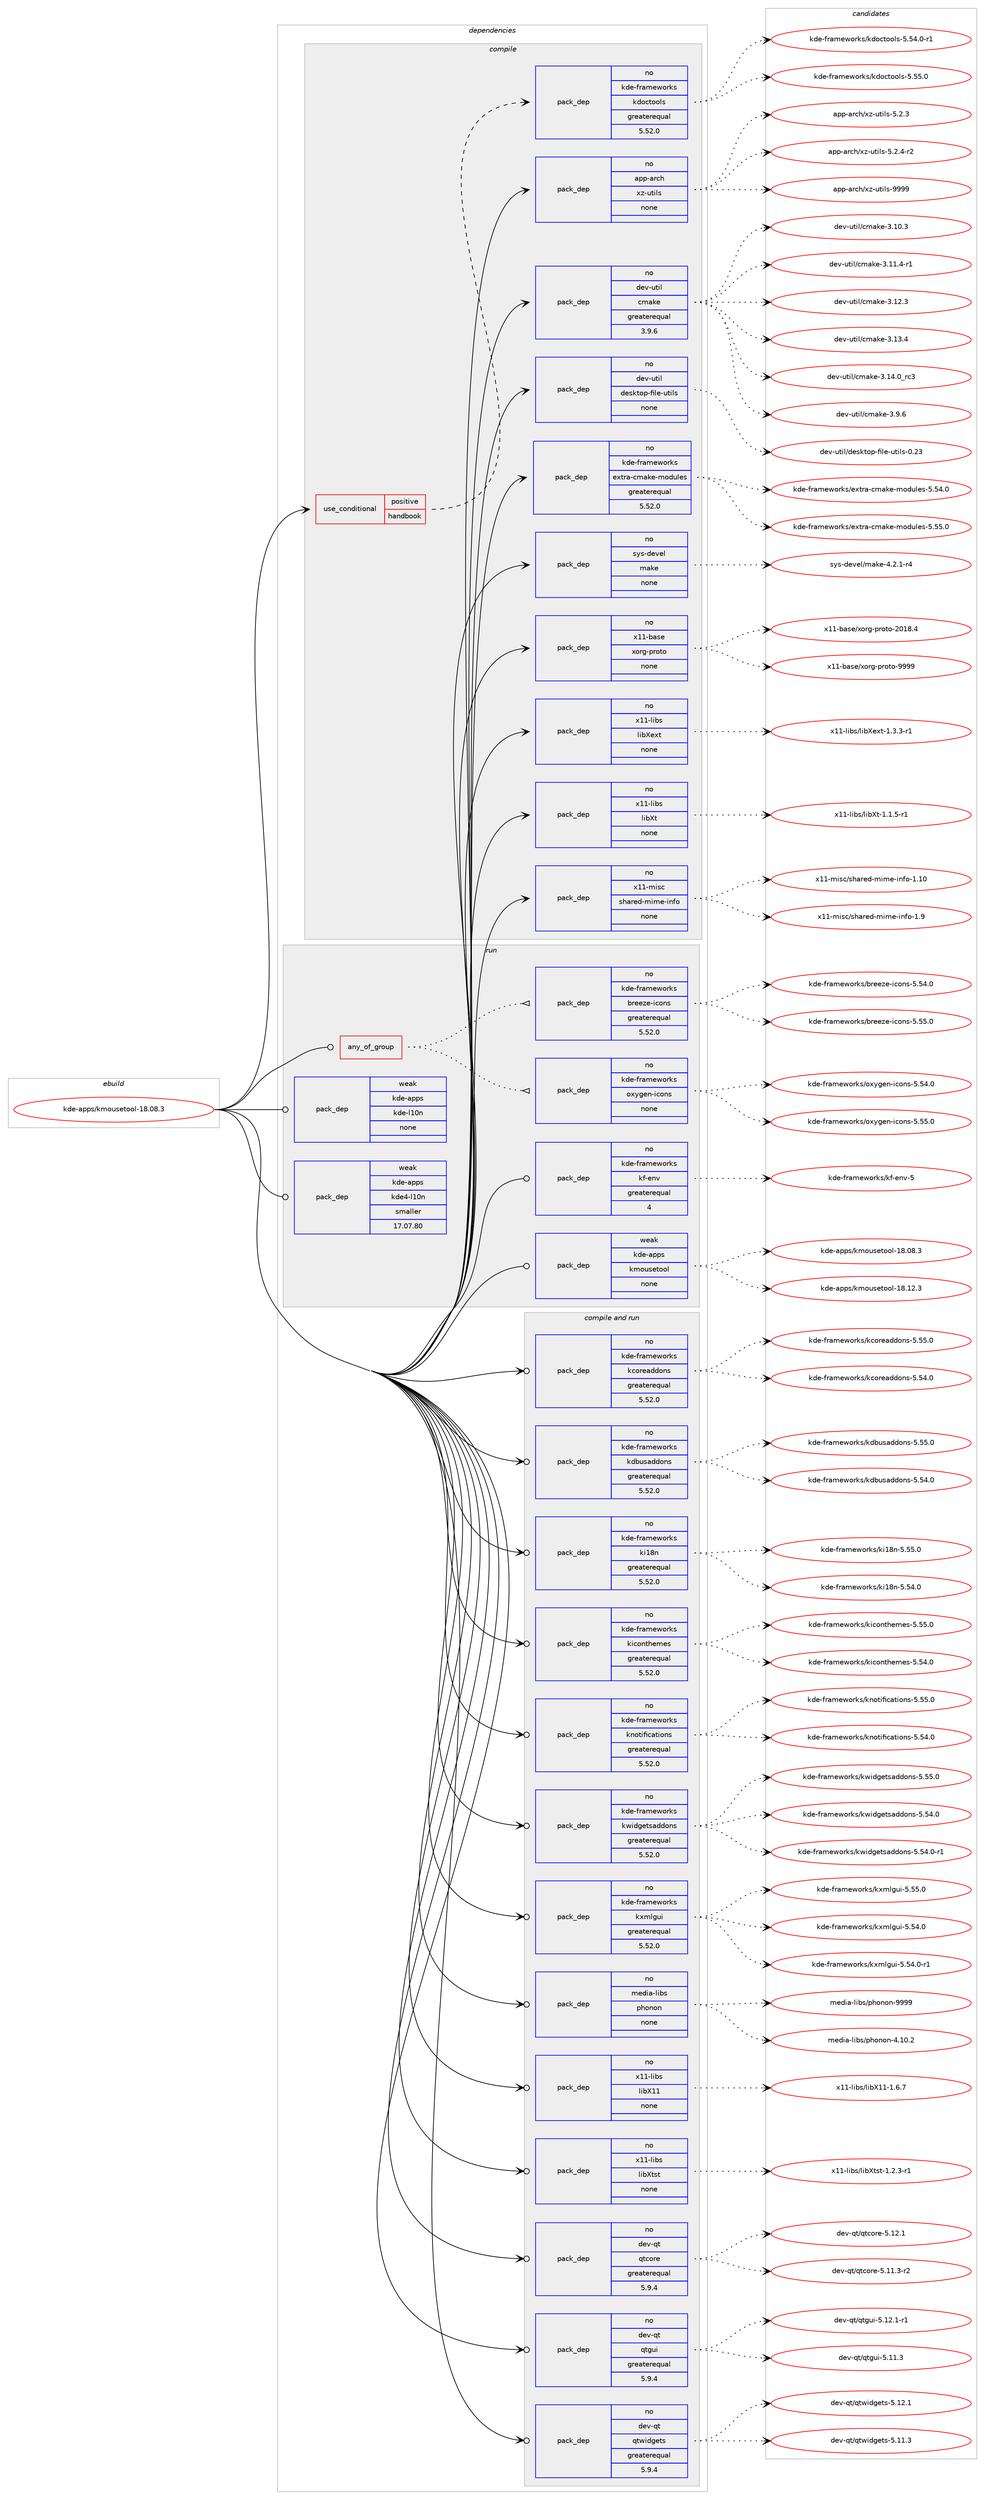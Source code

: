 digraph prolog {

# *************
# Graph options
# *************

newrank=true;
concentrate=true;
compound=true;
graph [rankdir=LR,fontname=Helvetica,fontsize=10,ranksep=1.5];#, ranksep=2.5, nodesep=0.2];
edge  [arrowhead=vee];
node  [fontname=Helvetica,fontsize=10];

# **********
# The ebuild
# **********

subgraph cluster_leftcol {
color=gray;
rank=same;
label=<<i>ebuild</i>>;
id [label="kde-apps/kmousetool-18.08.3", color=red, width=4, href="../kde-apps/kmousetool-18.08.3.svg"];
}

# ****************
# The dependencies
# ****************

subgraph cluster_midcol {
color=gray;
label=<<i>dependencies</i>>;
subgraph cluster_compile {
fillcolor="#eeeeee";
style=filled;
label=<<i>compile</i>>;
subgraph cond428966 {
dependency1578039 [label=<<TABLE BORDER="0" CELLBORDER="1" CELLSPACING="0" CELLPADDING="4"><TR><TD ROWSPAN="3" CELLPADDING="10">use_conditional</TD></TR><TR><TD>positive</TD></TR><TR><TD>handbook</TD></TR></TABLE>>, shape=none, color=red];
subgraph pack1124541 {
dependency1578040 [label=<<TABLE BORDER="0" CELLBORDER="1" CELLSPACING="0" CELLPADDING="4" WIDTH="220"><TR><TD ROWSPAN="6" CELLPADDING="30">pack_dep</TD></TR><TR><TD WIDTH="110">no</TD></TR><TR><TD>kde-frameworks</TD></TR><TR><TD>kdoctools</TD></TR><TR><TD>greaterequal</TD></TR><TR><TD>5.52.0</TD></TR></TABLE>>, shape=none, color=blue];
}
dependency1578039:e -> dependency1578040:w [weight=20,style="dashed",arrowhead="vee"];
}
id:e -> dependency1578039:w [weight=20,style="solid",arrowhead="vee"];
subgraph pack1124542 {
dependency1578041 [label=<<TABLE BORDER="0" CELLBORDER="1" CELLSPACING="0" CELLPADDING="4" WIDTH="220"><TR><TD ROWSPAN="6" CELLPADDING="30">pack_dep</TD></TR><TR><TD WIDTH="110">no</TD></TR><TR><TD>app-arch</TD></TR><TR><TD>xz-utils</TD></TR><TR><TD>none</TD></TR><TR><TD></TD></TR></TABLE>>, shape=none, color=blue];
}
id:e -> dependency1578041:w [weight=20,style="solid",arrowhead="vee"];
subgraph pack1124543 {
dependency1578042 [label=<<TABLE BORDER="0" CELLBORDER="1" CELLSPACING="0" CELLPADDING="4" WIDTH="220"><TR><TD ROWSPAN="6" CELLPADDING="30">pack_dep</TD></TR><TR><TD WIDTH="110">no</TD></TR><TR><TD>dev-util</TD></TR><TR><TD>cmake</TD></TR><TR><TD>greaterequal</TD></TR><TR><TD>3.9.6</TD></TR></TABLE>>, shape=none, color=blue];
}
id:e -> dependency1578042:w [weight=20,style="solid",arrowhead="vee"];
subgraph pack1124544 {
dependency1578043 [label=<<TABLE BORDER="0" CELLBORDER="1" CELLSPACING="0" CELLPADDING="4" WIDTH="220"><TR><TD ROWSPAN="6" CELLPADDING="30">pack_dep</TD></TR><TR><TD WIDTH="110">no</TD></TR><TR><TD>dev-util</TD></TR><TR><TD>desktop-file-utils</TD></TR><TR><TD>none</TD></TR><TR><TD></TD></TR></TABLE>>, shape=none, color=blue];
}
id:e -> dependency1578043:w [weight=20,style="solid",arrowhead="vee"];
subgraph pack1124545 {
dependency1578044 [label=<<TABLE BORDER="0" CELLBORDER="1" CELLSPACING="0" CELLPADDING="4" WIDTH="220"><TR><TD ROWSPAN="6" CELLPADDING="30">pack_dep</TD></TR><TR><TD WIDTH="110">no</TD></TR><TR><TD>kde-frameworks</TD></TR><TR><TD>extra-cmake-modules</TD></TR><TR><TD>greaterequal</TD></TR><TR><TD>5.52.0</TD></TR></TABLE>>, shape=none, color=blue];
}
id:e -> dependency1578044:w [weight=20,style="solid",arrowhead="vee"];
subgraph pack1124546 {
dependency1578045 [label=<<TABLE BORDER="0" CELLBORDER="1" CELLSPACING="0" CELLPADDING="4" WIDTH="220"><TR><TD ROWSPAN="6" CELLPADDING="30">pack_dep</TD></TR><TR><TD WIDTH="110">no</TD></TR><TR><TD>sys-devel</TD></TR><TR><TD>make</TD></TR><TR><TD>none</TD></TR><TR><TD></TD></TR></TABLE>>, shape=none, color=blue];
}
id:e -> dependency1578045:w [weight=20,style="solid",arrowhead="vee"];
subgraph pack1124547 {
dependency1578046 [label=<<TABLE BORDER="0" CELLBORDER="1" CELLSPACING="0" CELLPADDING="4" WIDTH="220"><TR><TD ROWSPAN="6" CELLPADDING="30">pack_dep</TD></TR><TR><TD WIDTH="110">no</TD></TR><TR><TD>x11-base</TD></TR><TR><TD>xorg-proto</TD></TR><TR><TD>none</TD></TR><TR><TD></TD></TR></TABLE>>, shape=none, color=blue];
}
id:e -> dependency1578046:w [weight=20,style="solid",arrowhead="vee"];
subgraph pack1124548 {
dependency1578047 [label=<<TABLE BORDER="0" CELLBORDER="1" CELLSPACING="0" CELLPADDING="4" WIDTH="220"><TR><TD ROWSPAN="6" CELLPADDING="30">pack_dep</TD></TR><TR><TD WIDTH="110">no</TD></TR><TR><TD>x11-libs</TD></TR><TR><TD>libXext</TD></TR><TR><TD>none</TD></TR><TR><TD></TD></TR></TABLE>>, shape=none, color=blue];
}
id:e -> dependency1578047:w [weight=20,style="solid",arrowhead="vee"];
subgraph pack1124549 {
dependency1578048 [label=<<TABLE BORDER="0" CELLBORDER="1" CELLSPACING="0" CELLPADDING="4" WIDTH="220"><TR><TD ROWSPAN="6" CELLPADDING="30">pack_dep</TD></TR><TR><TD WIDTH="110">no</TD></TR><TR><TD>x11-libs</TD></TR><TR><TD>libXt</TD></TR><TR><TD>none</TD></TR><TR><TD></TD></TR></TABLE>>, shape=none, color=blue];
}
id:e -> dependency1578048:w [weight=20,style="solid",arrowhead="vee"];
subgraph pack1124550 {
dependency1578049 [label=<<TABLE BORDER="0" CELLBORDER="1" CELLSPACING="0" CELLPADDING="4" WIDTH="220"><TR><TD ROWSPAN="6" CELLPADDING="30">pack_dep</TD></TR><TR><TD WIDTH="110">no</TD></TR><TR><TD>x11-misc</TD></TR><TR><TD>shared-mime-info</TD></TR><TR><TD>none</TD></TR><TR><TD></TD></TR></TABLE>>, shape=none, color=blue];
}
id:e -> dependency1578049:w [weight=20,style="solid",arrowhead="vee"];
}
subgraph cluster_compileandrun {
fillcolor="#eeeeee";
style=filled;
label=<<i>compile and run</i>>;
subgraph pack1124551 {
dependency1578050 [label=<<TABLE BORDER="0" CELLBORDER="1" CELLSPACING="0" CELLPADDING="4" WIDTH="220"><TR><TD ROWSPAN="6" CELLPADDING="30">pack_dep</TD></TR><TR><TD WIDTH="110">no</TD></TR><TR><TD>dev-qt</TD></TR><TR><TD>qtcore</TD></TR><TR><TD>greaterequal</TD></TR><TR><TD>5.9.4</TD></TR></TABLE>>, shape=none, color=blue];
}
id:e -> dependency1578050:w [weight=20,style="solid",arrowhead="odotvee"];
subgraph pack1124552 {
dependency1578051 [label=<<TABLE BORDER="0" CELLBORDER="1" CELLSPACING="0" CELLPADDING="4" WIDTH="220"><TR><TD ROWSPAN="6" CELLPADDING="30">pack_dep</TD></TR><TR><TD WIDTH="110">no</TD></TR><TR><TD>dev-qt</TD></TR><TR><TD>qtgui</TD></TR><TR><TD>greaterequal</TD></TR><TR><TD>5.9.4</TD></TR></TABLE>>, shape=none, color=blue];
}
id:e -> dependency1578051:w [weight=20,style="solid",arrowhead="odotvee"];
subgraph pack1124553 {
dependency1578052 [label=<<TABLE BORDER="0" CELLBORDER="1" CELLSPACING="0" CELLPADDING="4" WIDTH="220"><TR><TD ROWSPAN="6" CELLPADDING="30">pack_dep</TD></TR><TR><TD WIDTH="110">no</TD></TR><TR><TD>dev-qt</TD></TR><TR><TD>qtwidgets</TD></TR><TR><TD>greaterequal</TD></TR><TR><TD>5.9.4</TD></TR></TABLE>>, shape=none, color=blue];
}
id:e -> dependency1578052:w [weight=20,style="solid",arrowhead="odotvee"];
subgraph pack1124554 {
dependency1578053 [label=<<TABLE BORDER="0" CELLBORDER="1" CELLSPACING="0" CELLPADDING="4" WIDTH="220"><TR><TD ROWSPAN="6" CELLPADDING="30">pack_dep</TD></TR><TR><TD WIDTH="110">no</TD></TR><TR><TD>kde-frameworks</TD></TR><TR><TD>kcoreaddons</TD></TR><TR><TD>greaterequal</TD></TR><TR><TD>5.52.0</TD></TR></TABLE>>, shape=none, color=blue];
}
id:e -> dependency1578053:w [weight=20,style="solid",arrowhead="odotvee"];
subgraph pack1124555 {
dependency1578054 [label=<<TABLE BORDER="0" CELLBORDER="1" CELLSPACING="0" CELLPADDING="4" WIDTH="220"><TR><TD ROWSPAN="6" CELLPADDING="30">pack_dep</TD></TR><TR><TD WIDTH="110">no</TD></TR><TR><TD>kde-frameworks</TD></TR><TR><TD>kdbusaddons</TD></TR><TR><TD>greaterequal</TD></TR><TR><TD>5.52.0</TD></TR></TABLE>>, shape=none, color=blue];
}
id:e -> dependency1578054:w [weight=20,style="solid",arrowhead="odotvee"];
subgraph pack1124556 {
dependency1578055 [label=<<TABLE BORDER="0" CELLBORDER="1" CELLSPACING="0" CELLPADDING="4" WIDTH="220"><TR><TD ROWSPAN="6" CELLPADDING="30">pack_dep</TD></TR><TR><TD WIDTH="110">no</TD></TR><TR><TD>kde-frameworks</TD></TR><TR><TD>ki18n</TD></TR><TR><TD>greaterequal</TD></TR><TR><TD>5.52.0</TD></TR></TABLE>>, shape=none, color=blue];
}
id:e -> dependency1578055:w [weight=20,style="solid",arrowhead="odotvee"];
subgraph pack1124557 {
dependency1578056 [label=<<TABLE BORDER="0" CELLBORDER="1" CELLSPACING="0" CELLPADDING="4" WIDTH="220"><TR><TD ROWSPAN="6" CELLPADDING="30">pack_dep</TD></TR><TR><TD WIDTH="110">no</TD></TR><TR><TD>kde-frameworks</TD></TR><TR><TD>kiconthemes</TD></TR><TR><TD>greaterequal</TD></TR><TR><TD>5.52.0</TD></TR></TABLE>>, shape=none, color=blue];
}
id:e -> dependency1578056:w [weight=20,style="solid",arrowhead="odotvee"];
subgraph pack1124558 {
dependency1578057 [label=<<TABLE BORDER="0" CELLBORDER="1" CELLSPACING="0" CELLPADDING="4" WIDTH="220"><TR><TD ROWSPAN="6" CELLPADDING="30">pack_dep</TD></TR><TR><TD WIDTH="110">no</TD></TR><TR><TD>kde-frameworks</TD></TR><TR><TD>knotifications</TD></TR><TR><TD>greaterequal</TD></TR><TR><TD>5.52.0</TD></TR></TABLE>>, shape=none, color=blue];
}
id:e -> dependency1578057:w [weight=20,style="solid",arrowhead="odotvee"];
subgraph pack1124559 {
dependency1578058 [label=<<TABLE BORDER="0" CELLBORDER="1" CELLSPACING="0" CELLPADDING="4" WIDTH="220"><TR><TD ROWSPAN="6" CELLPADDING="30">pack_dep</TD></TR><TR><TD WIDTH="110">no</TD></TR><TR><TD>kde-frameworks</TD></TR><TR><TD>kwidgetsaddons</TD></TR><TR><TD>greaterequal</TD></TR><TR><TD>5.52.0</TD></TR></TABLE>>, shape=none, color=blue];
}
id:e -> dependency1578058:w [weight=20,style="solid",arrowhead="odotvee"];
subgraph pack1124560 {
dependency1578059 [label=<<TABLE BORDER="0" CELLBORDER="1" CELLSPACING="0" CELLPADDING="4" WIDTH="220"><TR><TD ROWSPAN="6" CELLPADDING="30">pack_dep</TD></TR><TR><TD WIDTH="110">no</TD></TR><TR><TD>kde-frameworks</TD></TR><TR><TD>kxmlgui</TD></TR><TR><TD>greaterequal</TD></TR><TR><TD>5.52.0</TD></TR></TABLE>>, shape=none, color=blue];
}
id:e -> dependency1578059:w [weight=20,style="solid",arrowhead="odotvee"];
subgraph pack1124561 {
dependency1578060 [label=<<TABLE BORDER="0" CELLBORDER="1" CELLSPACING="0" CELLPADDING="4" WIDTH="220"><TR><TD ROWSPAN="6" CELLPADDING="30">pack_dep</TD></TR><TR><TD WIDTH="110">no</TD></TR><TR><TD>media-libs</TD></TR><TR><TD>phonon</TD></TR><TR><TD>none</TD></TR><TR><TD></TD></TR></TABLE>>, shape=none, color=blue];
}
id:e -> dependency1578060:w [weight=20,style="solid",arrowhead="odotvee"];
subgraph pack1124562 {
dependency1578061 [label=<<TABLE BORDER="0" CELLBORDER="1" CELLSPACING="0" CELLPADDING="4" WIDTH="220"><TR><TD ROWSPAN="6" CELLPADDING="30">pack_dep</TD></TR><TR><TD WIDTH="110">no</TD></TR><TR><TD>x11-libs</TD></TR><TR><TD>libX11</TD></TR><TR><TD>none</TD></TR><TR><TD></TD></TR></TABLE>>, shape=none, color=blue];
}
id:e -> dependency1578061:w [weight=20,style="solid",arrowhead="odotvee"];
subgraph pack1124563 {
dependency1578062 [label=<<TABLE BORDER="0" CELLBORDER="1" CELLSPACING="0" CELLPADDING="4" WIDTH="220"><TR><TD ROWSPAN="6" CELLPADDING="30">pack_dep</TD></TR><TR><TD WIDTH="110">no</TD></TR><TR><TD>x11-libs</TD></TR><TR><TD>libXtst</TD></TR><TR><TD>none</TD></TR><TR><TD></TD></TR></TABLE>>, shape=none, color=blue];
}
id:e -> dependency1578062:w [weight=20,style="solid",arrowhead="odotvee"];
}
subgraph cluster_run {
fillcolor="#eeeeee";
style=filled;
label=<<i>run</i>>;
subgraph any23893 {
dependency1578063 [label=<<TABLE BORDER="0" CELLBORDER="1" CELLSPACING="0" CELLPADDING="4"><TR><TD CELLPADDING="10">any_of_group</TD></TR></TABLE>>, shape=none, color=red];subgraph pack1124564 {
dependency1578064 [label=<<TABLE BORDER="0" CELLBORDER="1" CELLSPACING="0" CELLPADDING="4" WIDTH="220"><TR><TD ROWSPAN="6" CELLPADDING="30">pack_dep</TD></TR><TR><TD WIDTH="110">no</TD></TR><TR><TD>kde-frameworks</TD></TR><TR><TD>breeze-icons</TD></TR><TR><TD>greaterequal</TD></TR><TR><TD>5.52.0</TD></TR></TABLE>>, shape=none, color=blue];
}
dependency1578063:e -> dependency1578064:w [weight=20,style="dotted",arrowhead="oinv"];
subgraph pack1124565 {
dependency1578065 [label=<<TABLE BORDER="0" CELLBORDER="1" CELLSPACING="0" CELLPADDING="4" WIDTH="220"><TR><TD ROWSPAN="6" CELLPADDING="30">pack_dep</TD></TR><TR><TD WIDTH="110">no</TD></TR><TR><TD>kde-frameworks</TD></TR><TR><TD>oxygen-icons</TD></TR><TR><TD>none</TD></TR><TR><TD></TD></TR></TABLE>>, shape=none, color=blue];
}
dependency1578063:e -> dependency1578065:w [weight=20,style="dotted",arrowhead="oinv"];
}
id:e -> dependency1578063:w [weight=20,style="solid",arrowhead="odot"];
subgraph pack1124566 {
dependency1578066 [label=<<TABLE BORDER="0" CELLBORDER="1" CELLSPACING="0" CELLPADDING="4" WIDTH="220"><TR><TD ROWSPAN="6" CELLPADDING="30">pack_dep</TD></TR><TR><TD WIDTH="110">no</TD></TR><TR><TD>kde-frameworks</TD></TR><TR><TD>kf-env</TD></TR><TR><TD>greaterequal</TD></TR><TR><TD>4</TD></TR></TABLE>>, shape=none, color=blue];
}
id:e -> dependency1578066:w [weight=20,style="solid",arrowhead="odot"];
subgraph pack1124567 {
dependency1578067 [label=<<TABLE BORDER="0" CELLBORDER="1" CELLSPACING="0" CELLPADDING="4" WIDTH="220"><TR><TD ROWSPAN="6" CELLPADDING="30">pack_dep</TD></TR><TR><TD WIDTH="110">weak</TD></TR><TR><TD>kde-apps</TD></TR><TR><TD>kde-l10n</TD></TR><TR><TD>none</TD></TR><TR><TD></TD></TR></TABLE>>, shape=none, color=blue];
}
id:e -> dependency1578067:w [weight=20,style="solid",arrowhead="odot"];
subgraph pack1124568 {
dependency1578068 [label=<<TABLE BORDER="0" CELLBORDER="1" CELLSPACING="0" CELLPADDING="4" WIDTH="220"><TR><TD ROWSPAN="6" CELLPADDING="30">pack_dep</TD></TR><TR><TD WIDTH="110">weak</TD></TR><TR><TD>kde-apps</TD></TR><TR><TD>kde4-l10n</TD></TR><TR><TD>smaller</TD></TR><TR><TD>17.07.80</TD></TR></TABLE>>, shape=none, color=blue];
}
id:e -> dependency1578068:w [weight=20,style="solid",arrowhead="odot"];
subgraph pack1124569 {
dependency1578069 [label=<<TABLE BORDER="0" CELLBORDER="1" CELLSPACING="0" CELLPADDING="4" WIDTH="220"><TR><TD ROWSPAN="6" CELLPADDING="30">pack_dep</TD></TR><TR><TD WIDTH="110">weak</TD></TR><TR><TD>kde-apps</TD></TR><TR><TD>kmousetool</TD></TR><TR><TD>none</TD></TR><TR><TD></TD></TR></TABLE>>, shape=none, color=blue];
}
id:e -> dependency1578069:w [weight=20,style="solid",arrowhead="odot"];
}
}

# **************
# The candidates
# **************

subgraph cluster_choices {
rank=same;
color=gray;
label=<<i>candidates</i>>;

subgraph choice1124541 {
color=black;
nodesep=1;
choice10710010145102114971091011191111141071154710710011199116111111108115455346535246484511449 [label="kde-frameworks/kdoctools-5.54.0-r1", color=red, width=4,href="../kde-frameworks/kdoctools-5.54.0-r1.svg"];
choice1071001014510211497109101119111114107115471071001119911611111110811545534653534648 [label="kde-frameworks/kdoctools-5.55.0", color=red, width=4,href="../kde-frameworks/kdoctools-5.55.0.svg"];
dependency1578040:e -> choice10710010145102114971091011191111141071154710710011199116111111108115455346535246484511449:w [style=dotted,weight="100"];
dependency1578040:e -> choice1071001014510211497109101119111114107115471071001119911611111110811545534653534648:w [style=dotted,weight="100"];
}
subgraph choice1124542 {
color=black;
nodesep=1;
choice971121124597114991044712012245117116105108115455346504651 [label="app-arch/xz-utils-5.2.3", color=red, width=4,href="../app-arch/xz-utils-5.2.3.svg"];
choice9711211245971149910447120122451171161051081154553465046524511450 [label="app-arch/xz-utils-5.2.4-r2", color=red, width=4,href="../app-arch/xz-utils-5.2.4-r2.svg"];
choice9711211245971149910447120122451171161051081154557575757 [label="app-arch/xz-utils-9999", color=red, width=4,href="../app-arch/xz-utils-9999.svg"];
dependency1578041:e -> choice971121124597114991044712012245117116105108115455346504651:w [style=dotted,weight="100"];
dependency1578041:e -> choice9711211245971149910447120122451171161051081154553465046524511450:w [style=dotted,weight="100"];
dependency1578041:e -> choice9711211245971149910447120122451171161051081154557575757:w [style=dotted,weight="100"];
}
subgraph choice1124543 {
color=black;
nodesep=1;
choice1001011184511711610510847991099710710145514649484651 [label="dev-util/cmake-3.10.3", color=red, width=4,href="../dev-util/cmake-3.10.3.svg"];
choice10010111845117116105108479910997107101455146494946524511449 [label="dev-util/cmake-3.11.4-r1", color=red, width=4,href="../dev-util/cmake-3.11.4-r1.svg"];
choice1001011184511711610510847991099710710145514649504651 [label="dev-util/cmake-3.12.3", color=red, width=4,href="../dev-util/cmake-3.12.3.svg"];
choice1001011184511711610510847991099710710145514649514652 [label="dev-util/cmake-3.13.4", color=red, width=4,href="../dev-util/cmake-3.13.4.svg"];
choice1001011184511711610510847991099710710145514649524648951149951 [label="dev-util/cmake-3.14.0_rc3", color=red, width=4,href="../dev-util/cmake-3.14.0_rc3.svg"];
choice10010111845117116105108479910997107101455146574654 [label="dev-util/cmake-3.9.6", color=red, width=4,href="../dev-util/cmake-3.9.6.svg"];
dependency1578042:e -> choice1001011184511711610510847991099710710145514649484651:w [style=dotted,weight="100"];
dependency1578042:e -> choice10010111845117116105108479910997107101455146494946524511449:w [style=dotted,weight="100"];
dependency1578042:e -> choice1001011184511711610510847991099710710145514649504651:w [style=dotted,weight="100"];
dependency1578042:e -> choice1001011184511711610510847991099710710145514649514652:w [style=dotted,weight="100"];
dependency1578042:e -> choice1001011184511711610510847991099710710145514649524648951149951:w [style=dotted,weight="100"];
dependency1578042:e -> choice10010111845117116105108479910997107101455146574654:w [style=dotted,weight="100"];
}
subgraph choice1124544 {
color=black;
nodesep=1;
choice100101118451171161051084710010111510711611111245102105108101451171161051081154548465051 [label="dev-util/desktop-file-utils-0.23", color=red, width=4,href="../dev-util/desktop-file-utils-0.23.svg"];
dependency1578043:e -> choice100101118451171161051084710010111510711611111245102105108101451171161051081154548465051:w [style=dotted,weight="100"];
}
subgraph choice1124545 {
color=black;
nodesep=1;
choice107100101451021149710910111911111410711547101120116114974599109971071014510911110011710810111545534653524648 [label="kde-frameworks/extra-cmake-modules-5.54.0", color=red, width=4,href="../kde-frameworks/extra-cmake-modules-5.54.0.svg"];
choice107100101451021149710910111911111410711547101120116114974599109971071014510911110011710810111545534653534648 [label="kde-frameworks/extra-cmake-modules-5.55.0", color=red, width=4,href="../kde-frameworks/extra-cmake-modules-5.55.0.svg"];
dependency1578044:e -> choice107100101451021149710910111911111410711547101120116114974599109971071014510911110011710810111545534653524648:w [style=dotted,weight="100"];
dependency1578044:e -> choice107100101451021149710910111911111410711547101120116114974599109971071014510911110011710810111545534653534648:w [style=dotted,weight="100"];
}
subgraph choice1124546 {
color=black;
nodesep=1;
choice1151211154510010111810110847109971071014552465046494511452 [label="sys-devel/make-4.2.1-r4", color=red, width=4,href="../sys-devel/make-4.2.1-r4.svg"];
dependency1578045:e -> choice1151211154510010111810110847109971071014552465046494511452:w [style=dotted,weight="100"];
}
subgraph choice1124547 {
color=black;
nodesep=1;
choice1204949459897115101471201111141034511211411111611145504849564652 [label="x11-base/xorg-proto-2018.4", color=red, width=4,href="../x11-base/xorg-proto-2018.4.svg"];
choice120494945989711510147120111114103451121141111161114557575757 [label="x11-base/xorg-proto-9999", color=red, width=4,href="../x11-base/xorg-proto-9999.svg"];
dependency1578046:e -> choice1204949459897115101471201111141034511211411111611145504849564652:w [style=dotted,weight="100"];
dependency1578046:e -> choice120494945989711510147120111114103451121141111161114557575757:w [style=dotted,weight="100"];
}
subgraph choice1124548 {
color=black;
nodesep=1;
choice120494945108105981154710810598881011201164549465146514511449 [label="x11-libs/libXext-1.3.3-r1", color=red, width=4,href="../x11-libs/libXext-1.3.3-r1.svg"];
dependency1578047:e -> choice120494945108105981154710810598881011201164549465146514511449:w [style=dotted,weight="100"];
}
subgraph choice1124549 {
color=black;
nodesep=1;
choice120494945108105981154710810598881164549464946534511449 [label="x11-libs/libXt-1.1.5-r1", color=red, width=4,href="../x11-libs/libXt-1.1.5-r1.svg"];
dependency1578048:e -> choice120494945108105981154710810598881164549464946534511449:w [style=dotted,weight="100"];
}
subgraph choice1124550 {
color=black;
nodesep=1;
choice12049494510910511599471151049711410110045109105109101451051101021114549464948 [label="x11-misc/shared-mime-info-1.10", color=red, width=4,href="../x11-misc/shared-mime-info-1.10.svg"];
choice120494945109105115994711510497114101100451091051091014510511010211145494657 [label="x11-misc/shared-mime-info-1.9", color=red, width=4,href="../x11-misc/shared-mime-info-1.9.svg"];
dependency1578049:e -> choice12049494510910511599471151049711410110045109105109101451051101021114549464948:w [style=dotted,weight="100"];
dependency1578049:e -> choice120494945109105115994711510497114101100451091051091014510511010211145494657:w [style=dotted,weight="100"];
}
subgraph choice1124551 {
color=black;
nodesep=1;
choice100101118451131164711311699111114101455346494946514511450 [label="dev-qt/qtcore-5.11.3-r2", color=red, width=4,href="../dev-qt/qtcore-5.11.3-r2.svg"];
choice10010111845113116471131169911111410145534649504649 [label="dev-qt/qtcore-5.12.1", color=red, width=4,href="../dev-qt/qtcore-5.12.1.svg"];
dependency1578050:e -> choice100101118451131164711311699111114101455346494946514511450:w [style=dotted,weight="100"];
dependency1578050:e -> choice10010111845113116471131169911111410145534649504649:w [style=dotted,weight="100"];
}
subgraph choice1124552 {
color=black;
nodesep=1;
choice100101118451131164711311610311710545534649494651 [label="dev-qt/qtgui-5.11.3", color=red, width=4,href="../dev-qt/qtgui-5.11.3.svg"];
choice1001011184511311647113116103117105455346495046494511449 [label="dev-qt/qtgui-5.12.1-r1", color=red, width=4,href="../dev-qt/qtgui-5.12.1-r1.svg"];
dependency1578051:e -> choice100101118451131164711311610311710545534649494651:w [style=dotted,weight="100"];
dependency1578051:e -> choice1001011184511311647113116103117105455346495046494511449:w [style=dotted,weight="100"];
}
subgraph choice1124553 {
color=black;
nodesep=1;
choice100101118451131164711311611910510010310111611545534649494651 [label="dev-qt/qtwidgets-5.11.3", color=red, width=4,href="../dev-qt/qtwidgets-5.11.3.svg"];
choice100101118451131164711311611910510010310111611545534649504649 [label="dev-qt/qtwidgets-5.12.1", color=red, width=4,href="../dev-qt/qtwidgets-5.12.1.svg"];
dependency1578052:e -> choice100101118451131164711311611910510010310111611545534649494651:w [style=dotted,weight="100"];
dependency1578052:e -> choice100101118451131164711311611910510010310111611545534649504649:w [style=dotted,weight="100"];
}
subgraph choice1124554 {
color=black;
nodesep=1;
choice107100101451021149710910111911111410711547107991111141019710010011111011545534653524648 [label="kde-frameworks/kcoreaddons-5.54.0", color=red, width=4,href="../kde-frameworks/kcoreaddons-5.54.0.svg"];
choice107100101451021149710910111911111410711547107991111141019710010011111011545534653534648 [label="kde-frameworks/kcoreaddons-5.55.0", color=red, width=4,href="../kde-frameworks/kcoreaddons-5.55.0.svg"];
dependency1578053:e -> choice107100101451021149710910111911111410711547107991111141019710010011111011545534653524648:w [style=dotted,weight="100"];
dependency1578053:e -> choice107100101451021149710910111911111410711547107991111141019710010011111011545534653534648:w [style=dotted,weight="100"];
}
subgraph choice1124555 {
color=black;
nodesep=1;
choice107100101451021149710910111911111410711547107100981171159710010011111011545534653524648 [label="kde-frameworks/kdbusaddons-5.54.0", color=red, width=4,href="../kde-frameworks/kdbusaddons-5.54.0.svg"];
choice107100101451021149710910111911111410711547107100981171159710010011111011545534653534648 [label="kde-frameworks/kdbusaddons-5.55.0", color=red, width=4,href="../kde-frameworks/kdbusaddons-5.55.0.svg"];
dependency1578054:e -> choice107100101451021149710910111911111410711547107100981171159710010011111011545534653524648:w [style=dotted,weight="100"];
dependency1578054:e -> choice107100101451021149710910111911111410711547107100981171159710010011111011545534653534648:w [style=dotted,weight="100"];
}
subgraph choice1124556 {
color=black;
nodesep=1;
choice107100101451021149710910111911111410711547107105495611045534653524648 [label="kde-frameworks/ki18n-5.54.0", color=red, width=4,href="../kde-frameworks/ki18n-5.54.0.svg"];
choice107100101451021149710910111911111410711547107105495611045534653534648 [label="kde-frameworks/ki18n-5.55.0", color=red, width=4,href="../kde-frameworks/ki18n-5.55.0.svg"];
dependency1578055:e -> choice107100101451021149710910111911111410711547107105495611045534653524648:w [style=dotted,weight="100"];
dependency1578055:e -> choice107100101451021149710910111911111410711547107105495611045534653534648:w [style=dotted,weight="100"];
}
subgraph choice1124557 {
color=black;
nodesep=1;
choice1071001014510211497109101119111114107115471071059911111011610410110910111545534653524648 [label="kde-frameworks/kiconthemes-5.54.0", color=red, width=4,href="../kde-frameworks/kiconthemes-5.54.0.svg"];
choice1071001014510211497109101119111114107115471071059911111011610410110910111545534653534648 [label="kde-frameworks/kiconthemes-5.55.0", color=red, width=4,href="../kde-frameworks/kiconthemes-5.55.0.svg"];
dependency1578056:e -> choice1071001014510211497109101119111114107115471071059911111011610410110910111545534653524648:w [style=dotted,weight="100"];
dependency1578056:e -> choice1071001014510211497109101119111114107115471071059911111011610410110910111545534653534648:w [style=dotted,weight="100"];
}
subgraph choice1124558 {
color=black;
nodesep=1;
choice107100101451021149710910111911111410711547107110111116105102105999711610511111011545534653524648 [label="kde-frameworks/knotifications-5.54.0", color=red, width=4,href="../kde-frameworks/knotifications-5.54.0.svg"];
choice107100101451021149710910111911111410711547107110111116105102105999711610511111011545534653534648 [label="kde-frameworks/knotifications-5.55.0", color=red, width=4,href="../kde-frameworks/knotifications-5.55.0.svg"];
dependency1578057:e -> choice107100101451021149710910111911111410711547107110111116105102105999711610511111011545534653524648:w [style=dotted,weight="100"];
dependency1578057:e -> choice107100101451021149710910111911111410711547107110111116105102105999711610511111011545534653534648:w [style=dotted,weight="100"];
}
subgraph choice1124559 {
color=black;
nodesep=1;
choice1071001014510211497109101119111114107115471071191051001031011161159710010011111011545534653524648 [label="kde-frameworks/kwidgetsaddons-5.54.0", color=red, width=4,href="../kde-frameworks/kwidgetsaddons-5.54.0.svg"];
choice10710010145102114971091011191111141071154710711910510010310111611597100100111110115455346535246484511449 [label="kde-frameworks/kwidgetsaddons-5.54.0-r1", color=red, width=4,href="../kde-frameworks/kwidgetsaddons-5.54.0-r1.svg"];
choice1071001014510211497109101119111114107115471071191051001031011161159710010011111011545534653534648 [label="kde-frameworks/kwidgetsaddons-5.55.0", color=red, width=4,href="../kde-frameworks/kwidgetsaddons-5.55.0.svg"];
dependency1578058:e -> choice1071001014510211497109101119111114107115471071191051001031011161159710010011111011545534653524648:w [style=dotted,weight="100"];
dependency1578058:e -> choice10710010145102114971091011191111141071154710711910510010310111611597100100111110115455346535246484511449:w [style=dotted,weight="100"];
dependency1578058:e -> choice1071001014510211497109101119111114107115471071191051001031011161159710010011111011545534653534648:w [style=dotted,weight="100"];
}
subgraph choice1124560 {
color=black;
nodesep=1;
choice10710010145102114971091011191111141071154710712010910810311710545534653524648 [label="kde-frameworks/kxmlgui-5.54.0", color=red, width=4,href="../kde-frameworks/kxmlgui-5.54.0.svg"];
choice107100101451021149710910111911111410711547107120109108103117105455346535246484511449 [label="kde-frameworks/kxmlgui-5.54.0-r1", color=red, width=4,href="../kde-frameworks/kxmlgui-5.54.0-r1.svg"];
choice10710010145102114971091011191111141071154710712010910810311710545534653534648 [label="kde-frameworks/kxmlgui-5.55.0", color=red, width=4,href="../kde-frameworks/kxmlgui-5.55.0.svg"];
dependency1578059:e -> choice10710010145102114971091011191111141071154710712010910810311710545534653524648:w [style=dotted,weight="100"];
dependency1578059:e -> choice107100101451021149710910111911111410711547107120109108103117105455346535246484511449:w [style=dotted,weight="100"];
dependency1578059:e -> choice10710010145102114971091011191111141071154710712010910810311710545534653534648:w [style=dotted,weight="100"];
}
subgraph choice1124561 {
color=black;
nodesep=1;
choice1091011001059745108105981154711210411111011111045524649484650 [label="media-libs/phonon-4.10.2", color=red, width=4,href="../media-libs/phonon-4.10.2.svg"];
choice109101100105974510810598115471121041111101111104557575757 [label="media-libs/phonon-9999", color=red, width=4,href="../media-libs/phonon-9999.svg"];
dependency1578060:e -> choice1091011001059745108105981154711210411111011111045524649484650:w [style=dotted,weight="100"];
dependency1578060:e -> choice109101100105974510810598115471121041111101111104557575757:w [style=dotted,weight="100"];
}
subgraph choice1124562 {
color=black;
nodesep=1;
choice120494945108105981154710810598884949454946544655 [label="x11-libs/libX11-1.6.7", color=red, width=4,href="../x11-libs/libX11-1.6.7.svg"];
dependency1578061:e -> choice120494945108105981154710810598884949454946544655:w [style=dotted,weight="100"];
}
subgraph choice1124563 {
color=black;
nodesep=1;
choice120494945108105981154710810598881161151164549465046514511449 [label="x11-libs/libXtst-1.2.3-r1", color=red, width=4,href="../x11-libs/libXtst-1.2.3-r1.svg"];
dependency1578062:e -> choice120494945108105981154710810598881161151164549465046514511449:w [style=dotted,weight="100"];
}
subgraph choice1124564 {
color=black;
nodesep=1;
choice10710010145102114971091011191111141071154798114101101122101451059911111011545534653524648 [label="kde-frameworks/breeze-icons-5.54.0", color=red, width=4,href="../kde-frameworks/breeze-icons-5.54.0.svg"];
choice10710010145102114971091011191111141071154798114101101122101451059911111011545534653534648 [label="kde-frameworks/breeze-icons-5.55.0", color=red, width=4,href="../kde-frameworks/breeze-icons-5.55.0.svg"];
dependency1578064:e -> choice10710010145102114971091011191111141071154798114101101122101451059911111011545534653524648:w [style=dotted,weight="100"];
dependency1578064:e -> choice10710010145102114971091011191111141071154798114101101122101451059911111011545534653534648:w [style=dotted,weight="100"];
}
subgraph choice1124565 {
color=black;
nodesep=1;
choice107100101451021149710910111911111410711547111120121103101110451059911111011545534653524648 [label="kde-frameworks/oxygen-icons-5.54.0", color=red, width=4,href="../kde-frameworks/oxygen-icons-5.54.0.svg"];
choice107100101451021149710910111911111410711547111120121103101110451059911111011545534653534648 [label="kde-frameworks/oxygen-icons-5.55.0", color=red, width=4,href="../kde-frameworks/oxygen-icons-5.55.0.svg"];
dependency1578065:e -> choice107100101451021149710910111911111410711547111120121103101110451059911111011545534653524648:w [style=dotted,weight="100"];
dependency1578065:e -> choice107100101451021149710910111911111410711547111120121103101110451059911111011545534653534648:w [style=dotted,weight="100"];
}
subgraph choice1124566 {
color=black;
nodesep=1;
choice107100101451021149710910111911111410711547107102451011101184553 [label="kde-frameworks/kf-env-5", color=red, width=4,href="../kde-frameworks/kf-env-5.svg"];
dependency1578066:e -> choice107100101451021149710910111911111410711547107102451011101184553:w [style=dotted,weight="100"];
}
subgraph choice1124567 {
color=black;
nodesep=1;
}
subgraph choice1124568 {
color=black;
nodesep=1;
}
subgraph choice1124569 {
color=black;
nodesep=1;
choice1071001014597112112115471071091111171151011161111111084549564648564651 [label="kde-apps/kmousetool-18.08.3", color=red, width=4,href="../kde-apps/kmousetool-18.08.3.svg"];
choice1071001014597112112115471071091111171151011161111111084549564649504651 [label="kde-apps/kmousetool-18.12.3", color=red, width=4,href="../kde-apps/kmousetool-18.12.3.svg"];
dependency1578069:e -> choice1071001014597112112115471071091111171151011161111111084549564648564651:w [style=dotted,weight="100"];
dependency1578069:e -> choice1071001014597112112115471071091111171151011161111111084549564649504651:w [style=dotted,weight="100"];
}
}

}
